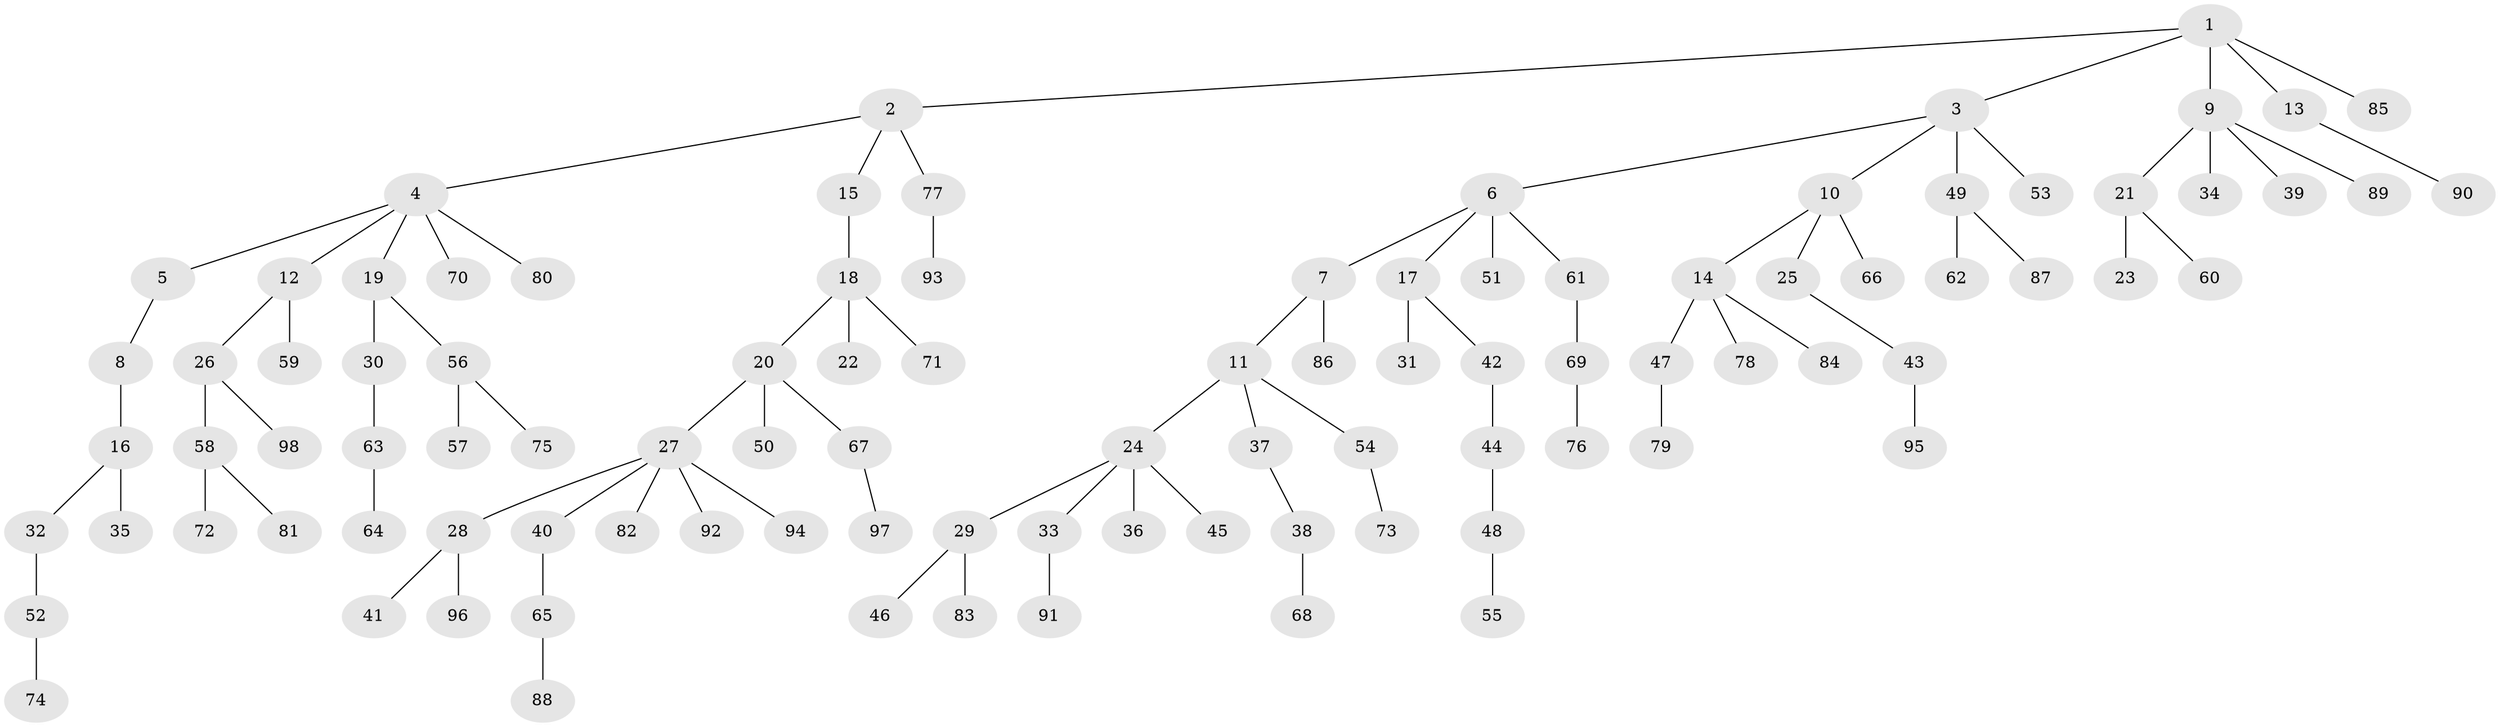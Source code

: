 // coarse degree distribution, {5: 0.058823529411764705, 4: 0.014705882352941176, 8: 0.014705882352941176, 7: 0.014705882352941176, 2: 0.2647058823529412, 6: 0.029411764705882353, 3: 0.04411764705882353, 1: 0.5588235294117647}
// Generated by graph-tools (version 1.1) at 2025/52/02/27/25 19:52:10]
// undirected, 98 vertices, 97 edges
graph export_dot {
graph [start="1"]
  node [color=gray90,style=filled];
  1;
  2;
  3;
  4;
  5;
  6;
  7;
  8;
  9;
  10;
  11;
  12;
  13;
  14;
  15;
  16;
  17;
  18;
  19;
  20;
  21;
  22;
  23;
  24;
  25;
  26;
  27;
  28;
  29;
  30;
  31;
  32;
  33;
  34;
  35;
  36;
  37;
  38;
  39;
  40;
  41;
  42;
  43;
  44;
  45;
  46;
  47;
  48;
  49;
  50;
  51;
  52;
  53;
  54;
  55;
  56;
  57;
  58;
  59;
  60;
  61;
  62;
  63;
  64;
  65;
  66;
  67;
  68;
  69;
  70;
  71;
  72;
  73;
  74;
  75;
  76;
  77;
  78;
  79;
  80;
  81;
  82;
  83;
  84;
  85;
  86;
  87;
  88;
  89;
  90;
  91;
  92;
  93;
  94;
  95;
  96;
  97;
  98;
  1 -- 2;
  1 -- 3;
  1 -- 9;
  1 -- 13;
  1 -- 85;
  2 -- 4;
  2 -- 15;
  2 -- 77;
  3 -- 6;
  3 -- 10;
  3 -- 49;
  3 -- 53;
  4 -- 5;
  4 -- 12;
  4 -- 19;
  4 -- 70;
  4 -- 80;
  5 -- 8;
  6 -- 7;
  6 -- 17;
  6 -- 51;
  6 -- 61;
  7 -- 11;
  7 -- 86;
  8 -- 16;
  9 -- 21;
  9 -- 34;
  9 -- 39;
  9 -- 89;
  10 -- 14;
  10 -- 25;
  10 -- 66;
  11 -- 24;
  11 -- 37;
  11 -- 54;
  12 -- 26;
  12 -- 59;
  13 -- 90;
  14 -- 47;
  14 -- 78;
  14 -- 84;
  15 -- 18;
  16 -- 32;
  16 -- 35;
  17 -- 31;
  17 -- 42;
  18 -- 20;
  18 -- 22;
  18 -- 71;
  19 -- 30;
  19 -- 56;
  20 -- 27;
  20 -- 50;
  20 -- 67;
  21 -- 23;
  21 -- 60;
  24 -- 29;
  24 -- 33;
  24 -- 36;
  24 -- 45;
  25 -- 43;
  26 -- 58;
  26 -- 98;
  27 -- 28;
  27 -- 40;
  27 -- 82;
  27 -- 92;
  27 -- 94;
  28 -- 41;
  28 -- 96;
  29 -- 46;
  29 -- 83;
  30 -- 63;
  32 -- 52;
  33 -- 91;
  37 -- 38;
  38 -- 68;
  40 -- 65;
  42 -- 44;
  43 -- 95;
  44 -- 48;
  47 -- 79;
  48 -- 55;
  49 -- 62;
  49 -- 87;
  52 -- 74;
  54 -- 73;
  56 -- 57;
  56 -- 75;
  58 -- 72;
  58 -- 81;
  61 -- 69;
  63 -- 64;
  65 -- 88;
  67 -- 97;
  69 -- 76;
  77 -- 93;
}
